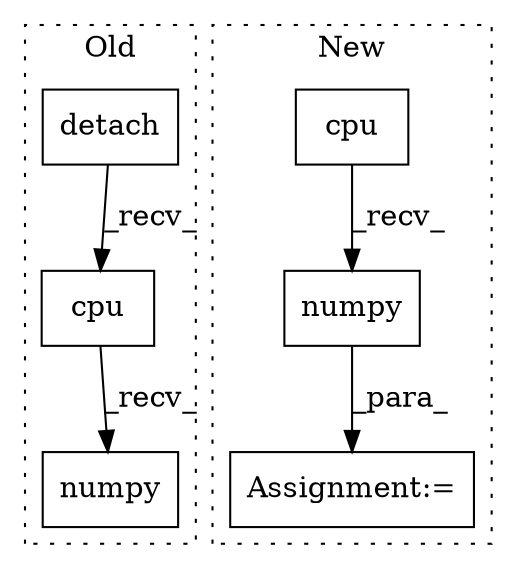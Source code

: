 digraph G {
subgraph cluster0 {
1 [label="detach" a="32" s="1472" l="8" shape="box"];
3 [label="cpu" a="32" s="1481" l="5" shape="box"];
5 [label="numpy" a="32" s="1487" l="7" shape="box"];
label = "Old";
style="dotted";
}
subgraph cluster1 {
2 [label="cpu" a="32" s="1949" l="5" shape="box"];
4 [label="Assignment:=" a="7" s="1935" l="1" shape="box"];
6 [label="numpy" a="32" s="1955" l="7" shape="box"];
label = "New";
style="dotted";
}
1 -> 3 [label="_recv_"];
2 -> 6 [label="_recv_"];
3 -> 5 [label="_recv_"];
6 -> 4 [label="_para_"];
}